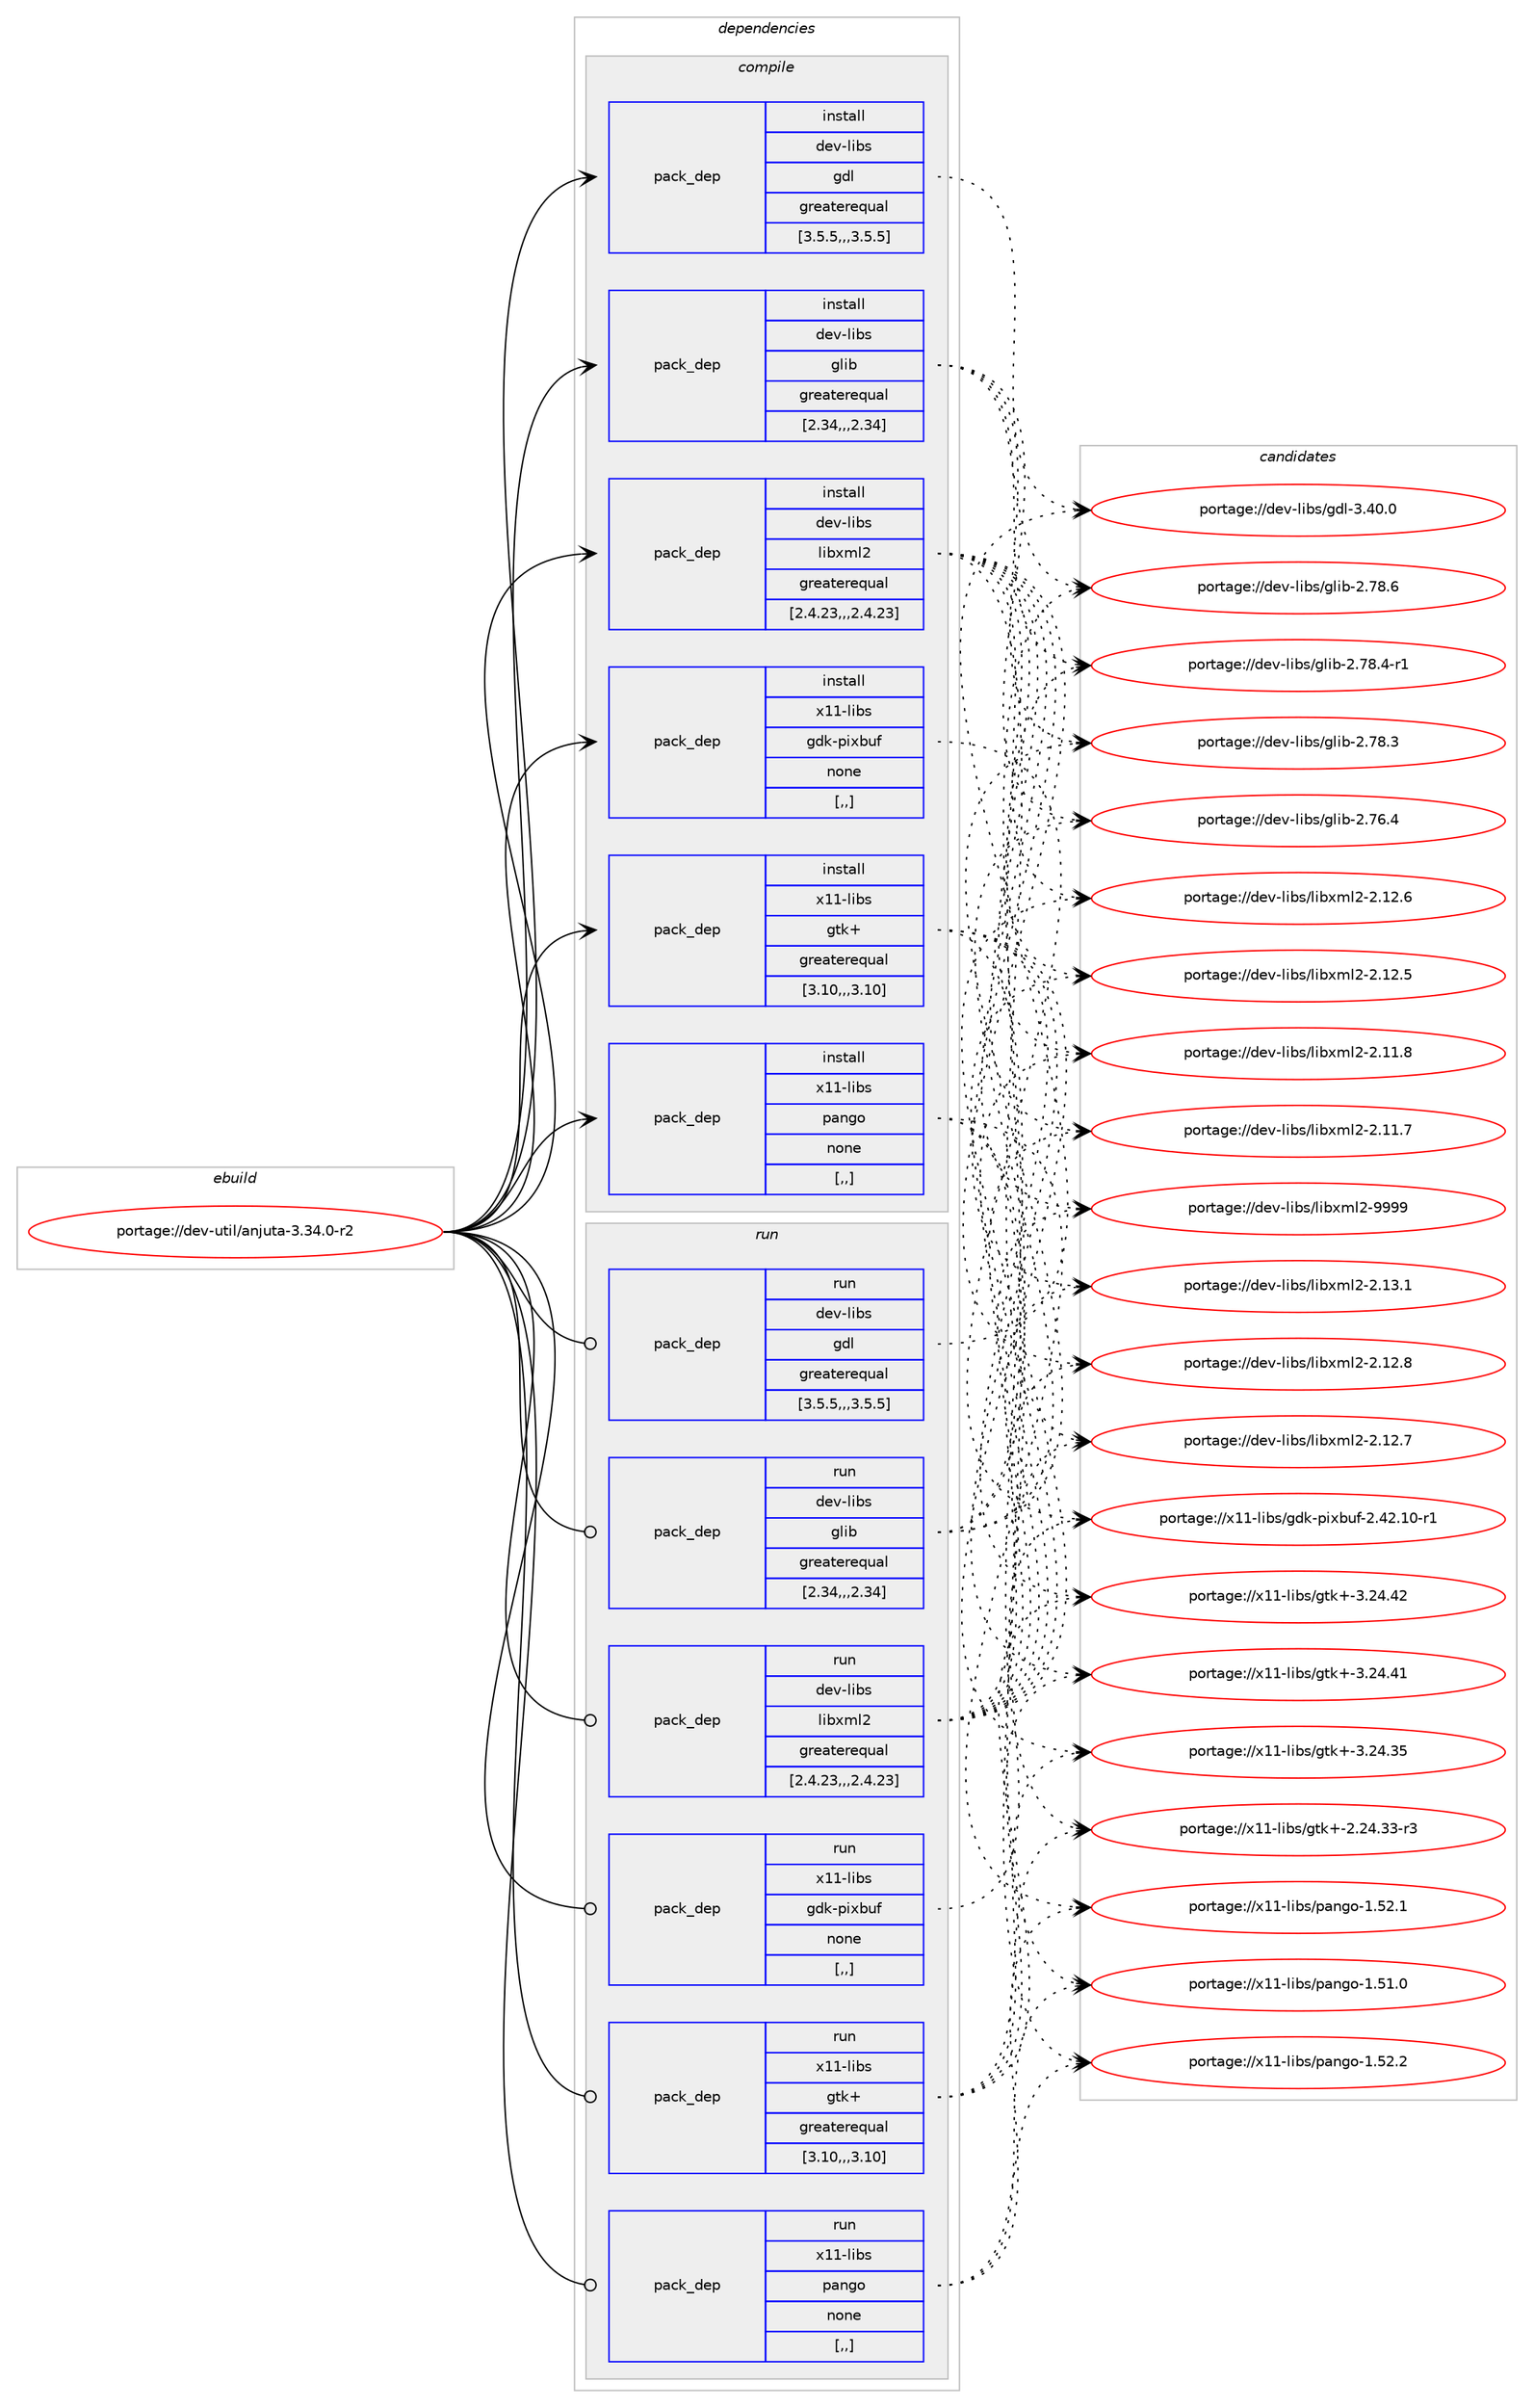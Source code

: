 digraph prolog {

# *************
# Graph options
# *************

newrank=true;
concentrate=true;
compound=true;
graph [rankdir=LR,fontname=Helvetica,fontsize=10,ranksep=1.5];#, ranksep=2.5, nodesep=0.2];
edge  [arrowhead=vee];
node  [fontname=Helvetica,fontsize=10];

# **********
# The ebuild
# **********

subgraph cluster_leftcol {
color=gray;
label=<<i>ebuild</i>>;
id [label="portage://dev-util/anjuta-3.34.0-r2", color=red, width=4, href="../dev-util/anjuta-3.34.0-r2.svg"];
}

# ****************
# The dependencies
# ****************

subgraph cluster_midcol {
color=gray;
label=<<i>dependencies</i>>;
subgraph cluster_compile {
fillcolor="#eeeeee";
style=filled;
label=<<i>compile</i>>;
subgraph pack149707 {
dependency210226 [label=<<TABLE BORDER="0" CELLBORDER="1" CELLSPACING="0" CELLPADDING="4" WIDTH="220"><TR><TD ROWSPAN="6" CELLPADDING="30">pack_dep</TD></TR><TR><TD WIDTH="110">install</TD></TR><TR><TD>dev-libs</TD></TR><TR><TD>gdl</TD></TR><TR><TD>greaterequal</TD></TR><TR><TD>[3.5.5,,,3.5.5]</TD></TR></TABLE>>, shape=none, color=blue];
}
id:e -> dependency210226:w [weight=20,style="solid",arrowhead="vee"];
subgraph pack149708 {
dependency210227 [label=<<TABLE BORDER="0" CELLBORDER="1" CELLSPACING="0" CELLPADDING="4" WIDTH="220"><TR><TD ROWSPAN="6" CELLPADDING="30">pack_dep</TD></TR><TR><TD WIDTH="110">install</TD></TR><TR><TD>dev-libs</TD></TR><TR><TD>glib</TD></TR><TR><TD>greaterequal</TD></TR><TR><TD>[2.34,,,2.34]</TD></TR></TABLE>>, shape=none, color=blue];
}
id:e -> dependency210227:w [weight=20,style="solid",arrowhead="vee"];
subgraph pack149709 {
dependency210228 [label=<<TABLE BORDER="0" CELLBORDER="1" CELLSPACING="0" CELLPADDING="4" WIDTH="220"><TR><TD ROWSPAN="6" CELLPADDING="30">pack_dep</TD></TR><TR><TD WIDTH="110">install</TD></TR><TR><TD>dev-libs</TD></TR><TR><TD>libxml2</TD></TR><TR><TD>greaterequal</TD></TR><TR><TD>[2.4.23,,,2.4.23]</TD></TR></TABLE>>, shape=none, color=blue];
}
id:e -> dependency210228:w [weight=20,style="solid",arrowhead="vee"];
subgraph pack149710 {
dependency210229 [label=<<TABLE BORDER="0" CELLBORDER="1" CELLSPACING="0" CELLPADDING="4" WIDTH="220"><TR><TD ROWSPAN="6" CELLPADDING="30">pack_dep</TD></TR><TR><TD WIDTH="110">install</TD></TR><TR><TD>x11-libs</TD></TR><TR><TD>gdk-pixbuf</TD></TR><TR><TD>none</TD></TR><TR><TD>[,,]</TD></TR></TABLE>>, shape=none, color=blue];
}
id:e -> dependency210229:w [weight=20,style="solid",arrowhead="vee"];
subgraph pack149711 {
dependency210230 [label=<<TABLE BORDER="0" CELLBORDER="1" CELLSPACING="0" CELLPADDING="4" WIDTH="220"><TR><TD ROWSPAN="6" CELLPADDING="30">pack_dep</TD></TR><TR><TD WIDTH="110">install</TD></TR><TR><TD>x11-libs</TD></TR><TR><TD>gtk+</TD></TR><TR><TD>greaterequal</TD></TR><TR><TD>[3.10,,,3.10]</TD></TR></TABLE>>, shape=none, color=blue];
}
id:e -> dependency210230:w [weight=20,style="solid",arrowhead="vee"];
subgraph pack149712 {
dependency210231 [label=<<TABLE BORDER="0" CELLBORDER="1" CELLSPACING="0" CELLPADDING="4" WIDTH="220"><TR><TD ROWSPAN="6" CELLPADDING="30">pack_dep</TD></TR><TR><TD WIDTH="110">install</TD></TR><TR><TD>x11-libs</TD></TR><TR><TD>pango</TD></TR><TR><TD>none</TD></TR><TR><TD>[,,]</TD></TR></TABLE>>, shape=none, color=blue];
}
id:e -> dependency210231:w [weight=20,style="solid",arrowhead="vee"];
}
subgraph cluster_compileandrun {
fillcolor="#eeeeee";
style=filled;
label=<<i>compile and run</i>>;
}
subgraph cluster_run {
fillcolor="#eeeeee";
style=filled;
label=<<i>run</i>>;
subgraph pack149713 {
dependency210232 [label=<<TABLE BORDER="0" CELLBORDER="1" CELLSPACING="0" CELLPADDING="4" WIDTH="220"><TR><TD ROWSPAN="6" CELLPADDING="30">pack_dep</TD></TR><TR><TD WIDTH="110">run</TD></TR><TR><TD>dev-libs</TD></TR><TR><TD>gdl</TD></TR><TR><TD>greaterequal</TD></TR><TR><TD>[3.5.5,,,3.5.5]</TD></TR></TABLE>>, shape=none, color=blue];
}
id:e -> dependency210232:w [weight=20,style="solid",arrowhead="odot"];
subgraph pack149714 {
dependency210233 [label=<<TABLE BORDER="0" CELLBORDER="1" CELLSPACING="0" CELLPADDING="4" WIDTH="220"><TR><TD ROWSPAN="6" CELLPADDING="30">pack_dep</TD></TR><TR><TD WIDTH="110">run</TD></TR><TR><TD>dev-libs</TD></TR><TR><TD>glib</TD></TR><TR><TD>greaterequal</TD></TR><TR><TD>[2.34,,,2.34]</TD></TR></TABLE>>, shape=none, color=blue];
}
id:e -> dependency210233:w [weight=20,style="solid",arrowhead="odot"];
subgraph pack149715 {
dependency210234 [label=<<TABLE BORDER="0" CELLBORDER="1" CELLSPACING="0" CELLPADDING="4" WIDTH="220"><TR><TD ROWSPAN="6" CELLPADDING="30">pack_dep</TD></TR><TR><TD WIDTH="110">run</TD></TR><TR><TD>dev-libs</TD></TR><TR><TD>libxml2</TD></TR><TR><TD>greaterequal</TD></TR><TR><TD>[2.4.23,,,2.4.23]</TD></TR></TABLE>>, shape=none, color=blue];
}
id:e -> dependency210234:w [weight=20,style="solid",arrowhead="odot"];
subgraph pack149716 {
dependency210235 [label=<<TABLE BORDER="0" CELLBORDER="1" CELLSPACING="0" CELLPADDING="4" WIDTH="220"><TR><TD ROWSPAN="6" CELLPADDING="30">pack_dep</TD></TR><TR><TD WIDTH="110">run</TD></TR><TR><TD>x11-libs</TD></TR><TR><TD>gdk-pixbuf</TD></TR><TR><TD>none</TD></TR><TR><TD>[,,]</TD></TR></TABLE>>, shape=none, color=blue];
}
id:e -> dependency210235:w [weight=20,style="solid",arrowhead="odot"];
subgraph pack149717 {
dependency210236 [label=<<TABLE BORDER="0" CELLBORDER="1" CELLSPACING="0" CELLPADDING="4" WIDTH="220"><TR><TD ROWSPAN="6" CELLPADDING="30">pack_dep</TD></TR><TR><TD WIDTH="110">run</TD></TR><TR><TD>x11-libs</TD></TR><TR><TD>gtk+</TD></TR><TR><TD>greaterequal</TD></TR><TR><TD>[3.10,,,3.10]</TD></TR></TABLE>>, shape=none, color=blue];
}
id:e -> dependency210236:w [weight=20,style="solid",arrowhead="odot"];
subgraph pack149718 {
dependency210237 [label=<<TABLE BORDER="0" CELLBORDER="1" CELLSPACING="0" CELLPADDING="4" WIDTH="220"><TR><TD ROWSPAN="6" CELLPADDING="30">pack_dep</TD></TR><TR><TD WIDTH="110">run</TD></TR><TR><TD>x11-libs</TD></TR><TR><TD>pango</TD></TR><TR><TD>none</TD></TR><TR><TD>[,,]</TD></TR></TABLE>>, shape=none, color=blue];
}
id:e -> dependency210237:w [weight=20,style="solid",arrowhead="odot"];
}
}

# **************
# The candidates
# **************

subgraph cluster_choices {
rank=same;
color=gray;
label=<<i>candidates</i>>;

subgraph choice149707 {
color=black;
nodesep=1;
choice10010111845108105981154710310010845514652484648 [label="portage://dev-libs/gdl-3.40.0", color=red, width=4,href="../dev-libs/gdl-3.40.0.svg"];
dependency210226:e -> choice10010111845108105981154710310010845514652484648:w [style=dotted,weight="100"];
}
subgraph choice149708 {
color=black;
nodesep=1;
choice1001011184510810598115471031081059845504655564654 [label="portage://dev-libs/glib-2.78.6", color=red, width=4,href="../dev-libs/glib-2.78.6.svg"];
choice10010111845108105981154710310810598455046555646524511449 [label="portage://dev-libs/glib-2.78.4-r1", color=red, width=4,href="../dev-libs/glib-2.78.4-r1.svg"];
choice1001011184510810598115471031081059845504655564651 [label="portage://dev-libs/glib-2.78.3", color=red, width=4,href="../dev-libs/glib-2.78.3.svg"];
choice1001011184510810598115471031081059845504655544652 [label="portage://dev-libs/glib-2.76.4", color=red, width=4,href="../dev-libs/glib-2.76.4.svg"];
dependency210227:e -> choice1001011184510810598115471031081059845504655564654:w [style=dotted,weight="100"];
dependency210227:e -> choice10010111845108105981154710310810598455046555646524511449:w [style=dotted,weight="100"];
dependency210227:e -> choice1001011184510810598115471031081059845504655564651:w [style=dotted,weight="100"];
dependency210227:e -> choice1001011184510810598115471031081059845504655544652:w [style=dotted,weight="100"];
}
subgraph choice149709 {
color=black;
nodesep=1;
choice10010111845108105981154710810598120109108504557575757 [label="portage://dev-libs/libxml2-9999", color=red, width=4,href="../dev-libs/libxml2-9999.svg"];
choice100101118451081059811547108105981201091085045504649514649 [label="portage://dev-libs/libxml2-2.13.1", color=red, width=4,href="../dev-libs/libxml2-2.13.1.svg"];
choice100101118451081059811547108105981201091085045504649504656 [label="portage://dev-libs/libxml2-2.12.8", color=red, width=4,href="../dev-libs/libxml2-2.12.8.svg"];
choice100101118451081059811547108105981201091085045504649504655 [label="portage://dev-libs/libxml2-2.12.7", color=red, width=4,href="../dev-libs/libxml2-2.12.7.svg"];
choice100101118451081059811547108105981201091085045504649504654 [label="portage://dev-libs/libxml2-2.12.6", color=red, width=4,href="../dev-libs/libxml2-2.12.6.svg"];
choice100101118451081059811547108105981201091085045504649504653 [label="portage://dev-libs/libxml2-2.12.5", color=red, width=4,href="../dev-libs/libxml2-2.12.5.svg"];
choice100101118451081059811547108105981201091085045504649494656 [label="portage://dev-libs/libxml2-2.11.8", color=red, width=4,href="../dev-libs/libxml2-2.11.8.svg"];
choice100101118451081059811547108105981201091085045504649494655 [label="portage://dev-libs/libxml2-2.11.7", color=red, width=4,href="../dev-libs/libxml2-2.11.7.svg"];
dependency210228:e -> choice10010111845108105981154710810598120109108504557575757:w [style=dotted,weight="100"];
dependency210228:e -> choice100101118451081059811547108105981201091085045504649514649:w [style=dotted,weight="100"];
dependency210228:e -> choice100101118451081059811547108105981201091085045504649504656:w [style=dotted,weight="100"];
dependency210228:e -> choice100101118451081059811547108105981201091085045504649504655:w [style=dotted,weight="100"];
dependency210228:e -> choice100101118451081059811547108105981201091085045504649504654:w [style=dotted,weight="100"];
dependency210228:e -> choice100101118451081059811547108105981201091085045504649504653:w [style=dotted,weight="100"];
dependency210228:e -> choice100101118451081059811547108105981201091085045504649494656:w [style=dotted,weight="100"];
dependency210228:e -> choice100101118451081059811547108105981201091085045504649494655:w [style=dotted,weight="100"];
}
subgraph choice149710 {
color=black;
nodesep=1;
choice1204949451081059811547103100107451121051209811710245504652504649484511449 [label="portage://x11-libs/gdk-pixbuf-2.42.10-r1", color=red, width=4,href="../x11-libs/gdk-pixbuf-2.42.10-r1.svg"];
dependency210229:e -> choice1204949451081059811547103100107451121051209811710245504652504649484511449:w [style=dotted,weight="100"];
}
subgraph choice149711 {
color=black;
nodesep=1;
choice1204949451081059811547103116107434551465052465250 [label="portage://x11-libs/gtk+-3.24.42", color=red, width=4,href="../x11-libs/gtk+-3.24.42.svg"];
choice1204949451081059811547103116107434551465052465249 [label="portage://x11-libs/gtk+-3.24.41", color=red, width=4,href="../x11-libs/gtk+-3.24.41.svg"];
choice1204949451081059811547103116107434551465052465153 [label="portage://x11-libs/gtk+-3.24.35", color=red, width=4,href="../x11-libs/gtk+-3.24.35.svg"];
choice12049494510810598115471031161074345504650524651514511451 [label="portage://x11-libs/gtk+-2.24.33-r3", color=red, width=4,href="../x11-libs/gtk+-2.24.33-r3.svg"];
dependency210230:e -> choice1204949451081059811547103116107434551465052465250:w [style=dotted,weight="100"];
dependency210230:e -> choice1204949451081059811547103116107434551465052465249:w [style=dotted,weight="100"];
dependency210230:e -> choice1204949451081059811547103116107434551465052465153:w [style=dotted,weight="100"];
dependency210230:e -> choice12049494510810598115471031161074345504650524651514511451:w [style=dotted,weight="100"];
}
subgraph choice149712 {
color=black;
nodesep=1;
choice12049494510810598115471129711010311145494653504650 [label="portage://x11-libs/pango-1.52.2", color=red, width=4,href="../x11-libs/pango-1.52.2.svg"];
choice12049494510810598115471129711010311145494653504649 [label="portage://x11-libs/pango-1.52.1", color=red, width=4,href="../x11-libs/pango-1.52.1.svg"];
choice12049494510810598115471129711010311145494653494648 [label="portage://x11-libs/pango-1.51.0", color=red, width=4,href="../x11-libs/pango-1.51.0.svg"];
dependency210231:e -> choice12049494510810598115471129711010311145494653504650:w [style=dotted,weight="100"];
dependency210231:e -> choice12049494510810598115471129711010311145494653504649:w [style=dotted,weight="100"];
dependency210231:e -> choice12049494510810598115471129711010311145494653494648:w [style=dotted,weight="100"];
}
subgraph choice149713 {
color=black;
nodesep=1;
choice10010111845108105981154710310010845514652484648 [label="portage://dev-libs/gdl-3.40.0", color=red, width=4,href="../dev-libs/gdl-3.40.0.svg"];
dependency210232:e -> choice10010111845108105981154710310010845514652484648:w [style=dotted,weight="100"];
}
subgraph choice149714 {
color=black;
nodesep=1;
choice1001011184510810598115471031081059845504655564654 [label="portage://dev-libs/glib-2.78.6", color=red, width=4,href="../dev-libs/glib-2.78.6.svg"];
choice10010111845108105981154710310810598455046555646524511449 [label="portage://dev-libs/glib-2.78.4-r1", color=red, width=4,href="../dev-libs/glib-2.78.4-r1.svg"];
choice1001011184510810598115471031081059845504655564651 [label="portage://dev-libs/glib-2.78.3", color=red, width=4,href="../dev-libs/glib-2.78.3.svg"];
choice1001011184510810598115471031081059845504655544652 [label="portage://dev-libs/glib-2.76.4", color=red, width=4,href="../dev-libs/glib-2.76.4.svg"];
dependency210233:e -> choice1001011184510810598115471031081059845504655564654:w [style=dotted,weight="100"];
dependency210233:e -> choice10010111845108105981154710310810598455046555646524511449:w [style=dotted,weight="100"];
dependency210233:e -> choice1001011184510810598115471031081059845504655564651:w [style=dotted,weight="100"];
dependency210233:e -> choice1001011184510810598115471031081059845504655544652:w [style=dotted,weight="100"];
}
subgraph choice149715 {
color=black;
nodesep=1;
choice10010111845108105981154710810598120109108504557575757 [label="portage://dev-libs/libxml2-9999", color=red, width=4,href="../dev-libs/libxml2-9999.svg"];
choice100101118451081059811547108105981201091085045504649514649 [label="portage://dev-libs/libxml2-2.13.1", color=red, width=4,href="../dev-libs/libxml2-2.13.1.svg"];
choice100101118451081059811547108105981201091085045504649504656 [label="portage://dev-libs/libxml2-2.12.8", color=red, width=4,href="../dev-libs/libxml2-2.12.8.svg"];
choice100101118451081059811547108105981201091085045504649504655 [label="portage://dev-libs/libxml2-2.12.7", color=red, width=4,href="../dev-libs/libxml2-2.12.7.svg"];
choice100101118451081059811547108105981201091085045504649504654 [label="portage://dev-libs/libxml2-2.12.6", color=red, width=4,href="../dev-libs/libxml2-2.12.6.svg"];
choice100101118451081059811547108105981201091085045504649504653 [label="portage://dev-libs/libxml2-2.12.5", color=red, width=4,href="../dev-libs/libxml2-2.12.5.svg"];
choice100101118451081059811547108105981201091085045504649494656 [label="portage://dev-libs/libxml2-2.11.8", color=red, width=4,href="../dev-libs/libxml2-2.11.8.svg"];
choice100101118451081059811547108105981201091085045504649494655 [label="portage://dev-libs/libxml2-2.11.7", color=red, width=4,href="../dev-libs/libxml2-2.11.7.svg"];
dependency210234:e -> choice10010111845108105981154710810598120109108504557575757:w [style=dotted,weight="100"];
dependency210234:e -> choice100101118451081059811547108105981201091085045504649514649:w [style=dotted,weight="100"];
dependency210234:e -> choice100101118451081059811547108105981201091085045504649504656:w [style=dotted,weight="100"];
dependency210234:e -> choice100101118451081059811547108105981201091085045504649504655:w [style=dotted,weight="100"];
dependency210234:e -> choice100101118451081059811547108105981201091085045504649504654:w [style=dotted,weight="100"];
dependency210234:e -> choice100101118451081059811547108105981201091085045504649504653:w [style=dotted,weight="100"];
dependency210234:e -> choice100101118451081059811547108105981201091085045504649494656:w [style=dotted,weight="100"];
dependency210234:e -> choice100101118451081059811547108105981201091085045504649494655:w [style=dotted,weight="100"];
}
subgraph choice149716 {
color=black;
nodesep=1;
choice1204949451081059811547103100107451121051209811710245504652504649484511449 [label="portage://x11-libs/gdk-pixbuf-2.42.10-r1", color=red, width=4,href="../x11-libs/gdk-pixbuf-2.42.10-r1.svg"];
dependency210235:e -> choice1204949451081059811547103100107451121051209811710245504652504649484511449:w [style=dotted,weight="100"];
}
subgraph choice149717 {
color=black;
nodesep=1;
choice1204949451081059811547103116107434551465052465250 [label="portage://x11-libs/gtk+-3.24.42", color=red, width=4,href="../x11-libs/gtk+-3.24.42.svg"];
choice1204949451081059811547103116107434551465052465249 [label="portage://x11-libs/gtk+-3.24.41", color=red, width=4,href="../x11-libs/gtk+-3.24.41.svg"];
choice1204949451081059811547103116107434551465052465153 [label="portage://x11-libs/gtk+-3.24.35", color=red, width=4,href="../x11-libs/gtk+-3.24.35.svg"];
choice12049494510810598115471031161074345504650524651514511451 [label="portage://x11-libs/gtk+-2.24.33-r3", color=red, width=4,href="../x11-libs/gtk+-2.24.33-r3.svg"];
dependency210236:e -> choice1204949451081059811547103116107434551465052465250:w [style=dotted,weight="100"];
dependency210236:e -> choice1204949451081059811547103116107434551465052465249:w [style=dotted,weight="100"];
dependency210236:e -> choice1204949451081059811547103116107434551465052465153:w [style=dotted,weight="100"];
dependency210236:e -> choice12049494510810598115471031161074345504650524651514511451:w [style=dotted,weight="100"];
}
subgraph choice149718 {
color=black;
nodesep=1;
choice12049494510810598115471129711010311145494653504650 [label="portage://x11-libs/pango-1.52.2", color=red, width=4,href="../x11-libs/pango-1.52.2.svg"];
choice12049494510810598115471129711010311145494653504649 [label="portage://x11-libs/pango-1.52.1", color=red, width=4,href="../x11-libs/pango-1.52.1.svg"];
choice12049494510810598115471129711010311145494653494648 [label="portage://x11-libs/pango-1.51.0", color=red, width=4,href="../x11-libs/pango-1.51.0.svg"];
dependency210237:e -> choice12049494510810598115471129711010311145494653504650:w [style=dotted,weight="100"];
dependency210237:e -> choice12049494510810598115471129711010311145494653504649:w [style=dotted,weight="100"];
dependency210237:e -> choice12049494510810598115471129711010311145494653494648:w [style=dotted,weight="100"];
}
}

}
